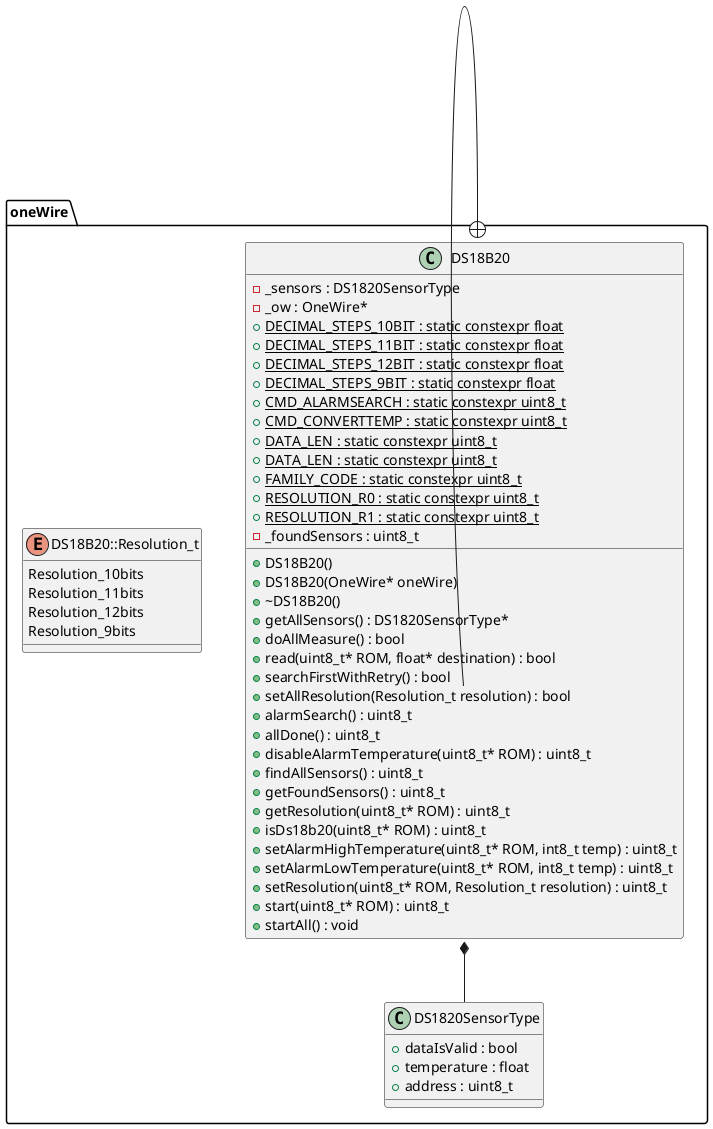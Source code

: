 @startuml





/' Objects '/

namespace oneWire {
	class DS18B20 {
		+DS18B20()
		+DS18B20(OneWire* oneWire)
		+~DS18B20()
		-_sensors : DS1820SensorType
		+getAllSensors() : DS1820SensorType*
		-_ow : OneWire*
		+doAllMeasure() : bool
		+read(uint8_t* ROM, float* destination) : bool
		+searchFirstWithRetry() : bool
		+setAllResolution(Resolution_t resolution) : bool
		+{static} DECIMAL_STEPS_10BIT : static constexpr float
		+{static} DECIMAL_STEPS_11BIT : static constexpr float
		+{static} DECIMAL_STEPS_12BIT : static constexpr float
		+{static} DECIMAL_STEPS_9BIT : static constexpr float
		+{static} CMD_ALARMSEARCH : static constexpr uint8_t
		+{static} CMD_CONVERTTEMP : static constexpr uint8_t
		+{static} DATA_LEN : static constexpr uint8_t
		+{static} DATA_LEN : static constexpr uint8_t
		+{static} FAMILY_CODE : static constexpr uint8_t
		+{static} RESOLUTION_R0 : static constexpr uint8_t
		+{static} RESOLUTION_R1 : static constexpr uint8_t
		-_foundSensors : uint8_t
		+alarmSearch() : uint8_t
		+allDone() : uint8_t
		+disableAlarmTemperature(uint8_t* ROM) : uint8_t
		+findAllSensors() : uint8_t
		+getFoundSensors() : uint8_t
		+getResolution(uint8_t* ROM) : uint8_t
		+isDs18b20(uint8_t* ROM) : uint8_t
		+setAlarmHighTemperature(uint8_t* ROM, int8_t temp) : uint8_t
		+setAlarmLowTemperature(uint8_t* ROM, int8_t temp) : uint8_t
		+setResolution(uint8_t* ROM, Resolution_t resolution) : uint8_t
		+start(uint8_t* ROM) : uint8_t
		+startAll() : void
	}

	enum DS18B20::Resolution_t {
		Resolution_10bits
		Resolution_11bits
		Resolution_12bits
		Resolution_9bits
	}

	class DS1820SensorType {
		+dataIsValid : bool
		+temperature : float
		+address : uint8_t
	}
}





/' Inheritance relationships '/




/' Aggregation relationships '/

oneWire.DS18B20 *-- oneWire.DS1820SensorType






/' Dependency relationships '/





/' Nested objects '/

oneWire.DS18B20 +-- oneWire.DS18B20::Resolution_t




@enduml

